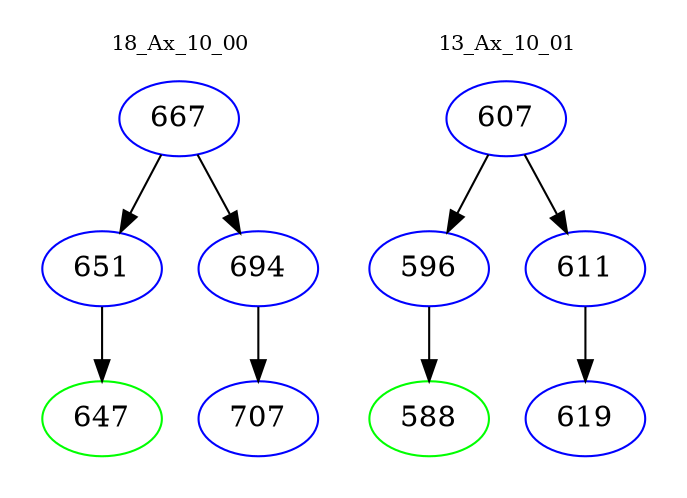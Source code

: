 digraph{
subgraph cluster_0 {
color = white
label = "18_Ax_10_00";
fontsize=10;
T0_667 [label="667", color="blue"]
T0_667 -> T0_651 [color="black"]
T0_651 [label="651", color="blue"]
T0_651 -> T0_647 [color="black"]
T0_647 [label="647", color="green"]
T0_667 -> T0_694 [color="black"]
T0_694 [label="694", color="blue"]
T0_694 -> T0_707 [color="black"]
T0_707 [label="707", color="blue"]
}
subgraph cluster_1 {
color = white
label = "13_Ax_10_01";
fontsize=10;
T1_607 [label="607", color="blue"]
T1_607 -> T1_596 [color="black"]
T1_596 [label="596", color="blue"]
T1_596 -> T1_588 [color="black"]
T1_588 [label="588", color="green"]
T1_607 -> T1_611 [color="black"]
T1_611 [label="611", color="blue"]
T1_611 -> T1_619 [color="black"]
T1_619 [label="619", color="blue"]
}
}
